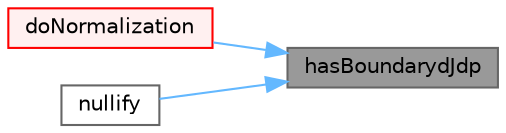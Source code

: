 digraph "hasBoundarydJdp"
{
 // LATEX_PDF_SIZE
  bgcolor="transparent";
  edge [fontname=Helvetica,fontsize=10,labelfontname=Helvetica,labelfontsize=10];
  node [fontname=Helvetica,fontsize=10,shape=box,height=0.2,width=0.4];
  rankdir="RL";
  Node1 [id="Node000001",label="hasBoundarydJdp",height=0.2,width=0.4,color="gray40", fillcolor="grey60", style="filled", fontcolor="black",tooltip=" "];
  Node1 -> Node2 [id="edge1_Node000001_Node000002",dir="back",color="steelblue1",style="solid",tooltip=" "];
  Node2 [id="Node000002",label="doNormalization",height=0.2,width=0.4,color="red", fillcolor="#FFF0F0", style="filled",URL="$classFoam_1_1objectiveIncompressible.html#abef8a18771e6195d9948dfece49c9f46",tooltip=" "];
  Node1 -> Node4 [id="edge2_Node000001_Node000004",dir="back",color="steelblue1",style="solid",tooltip=" "];
  Node4 [id="Node000004",label="nullify",height=0.2,width=0.4,color="grey40", fillcolor="white", style="filled",URL="$classFoam_1_1objectiveIncompressible.html#a5b53f360232042bc4ea4bafe235589cb",tooltip=" "];
}
